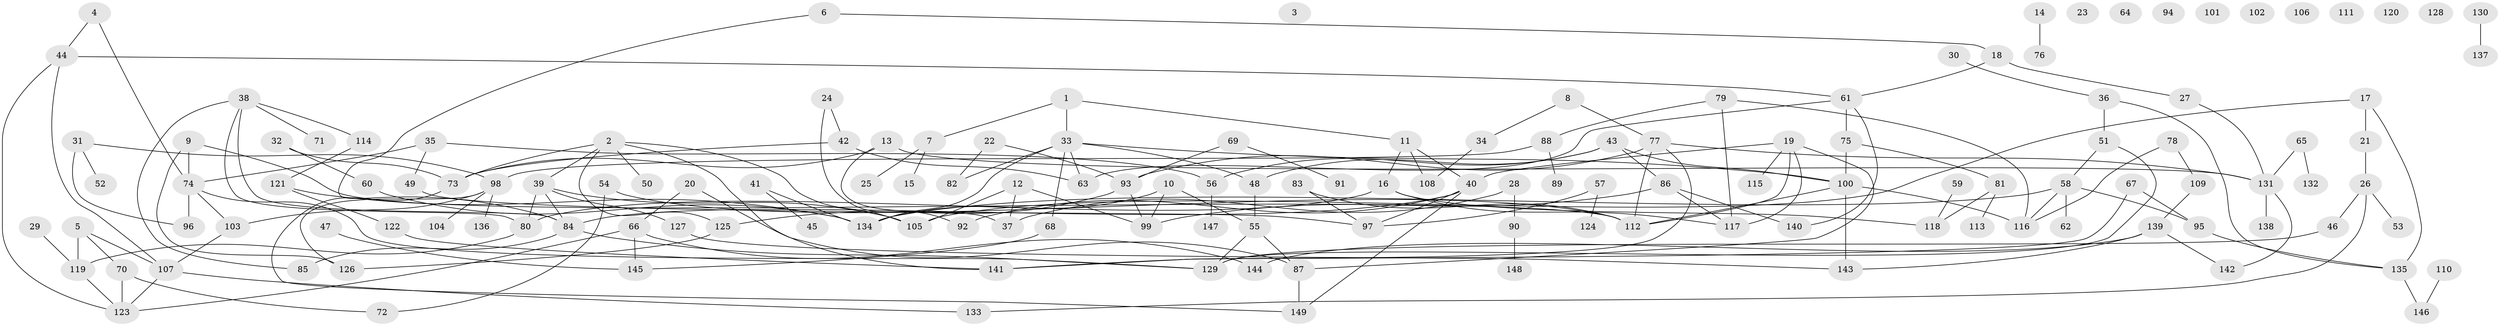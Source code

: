 // Generated by graph-tools (version 1.1) at 2025/25/03/09/25 03:25:14]
// undirected, 149 vertices, 197 edges
graph export_dot {
graph [start="1"]
  node [color=gray90,style=filled];
  1;
  2;
  3;
  4;
  5;
  6;
  7;
  8;
  9;
  10;
  11;
  12;
  13;
  14;
  15;
  16;
  17;
  18;
  19;
  20;
  21;
  22;
  23;
  24;
  25;
  26;
  27;
  28;
  29;
  30;
  31;
  32;
  33;
  34;
  35;
  36;
  37;
  38;
  39;
  40;
  41;
  42;
  43;
  44;
  45;
  46;
  47;
  48;
  49;
  50;
  51;
  52;
  53;
  54;
  55;
  56;
  57;
  58;
  59;
  60;
  61;
  62;
  63;
  64;
  65;
  66;
  67;
  68;
  69;
  70;
  71;
  72;
  73;
  74;
  75;
  76;
  77;
  78;
  79;
  80;
  81;
  82;
  83;
  84;
  85;
  86;
  87;
  88;
  89;
  90;
  91;
  92;
  93;
  94;
  95;
  96;
  97;
  98;
  99;
  100;
  101;
  102;
  103;
  104;
  105;
  106;
  107;
  108;
  109;
  110;
  111;
  112;
  113;
  114;
  115;
  116;
  117;
  118;
  119;
  120;
  121;
  122;
  123;
  124;
  125;
  126;
  127;
  128;
  129;
  130;
  131;
  132;
  133;
  134;
  135;
  136;
  137;
  138;
  139;
  140;
  141;
  142;
  143;
  144;
  145;
  146;
  147;
  148;
  149;
  1 -- 7;
  1 -- 11;
  1 -- 33;
  2 -- 39;
  2 -- 50;
  2 -- 73;
  2 -- 105;
  2 -- 125;
  2 -- 141;
  4 -- 44;
  4 -- 74;
  5 -- 70;
  5 -- 107;
  5 -- 119;
  6 -- 18;
  6 -- 84;
  7 -- 15;
  7 -- 25;
  8 -- 34;
  8 -- 77;
  9 -- 74;
  9 -- 112;
  9 -- 126;
  10 -- 55;
  10 -- 99;
  10 -- 134;
  11 -- 16;
  11 -- 40;
  11 -- 108;
  12 -- 37;
  12 -- 99;
  12 -- 105;
  13 -- 37;
  13 -- 73;
  13 -- 131;
  14 -- 76;
  16 -- 80;
  16 -- 117;
  16 -- 118;
  17 -- 21;
  17 -- 105;
  17 -- 135;
  18 -- 27;
  18 -- 61;
  19 -- 40;
  19 -- 87;
  19 -- 112;
  19 -- 115;
  19 -- 117;
  20 -- 66;
  20 -- 87;
  21 -- 26;
  22 -- 82;
  22 -- 93;
  24 -- 42;
  24 -- 92;
  26 -- 46;
  26 -- 53;
  26 -- 133;
  27 -- 131;
  28 -- 37;
  28 -- 90;
  29 -- 119;
  30 -- 36;
  31 -- 52;
  31 -- 96;
  31 -- 98;
  32 -- 60;
  32 -- 73;
  33 -- 48;
  33 -- 63;
  33 -- 68;
  33 -- 82;
  33 -- 100;
  33 -- 134;
  34 -- 108;
  35 -- 49;
  35 -- 56;
  35 -- 74;
  36 -- 51;
  36 -- 135;
  38 -- 71;
  38 -- 80;
  38 -- 84;
  38 -- 85;
  38 -- 114;
  39 -- 80;
  39 -- 84;
  39 -- 105;
  39 -- 127;
  40 -- 84;
  40 -- 92;
  40 -- 97;
  40 -- 149;
  41 -- 45;
  41 -- 134;
  42 -- 63;
  42 -- 73;
  43 -- 48;
  43 -- 56;
  43 -- 86;
  43 -- 100;
  44 -- 61;
  44 -- 107;
  44 -- 123;
  46 -- 129;
  47 -- 145;
  48 -- 55;
  49 -- 97;
  51 -- 58;
  51 -- 129;
  54 -- 72;
  54 -- 112;
  55 -- 87;
  55 -- 129;
  56 -- 147;
  57 -- 97;
  57 -- 124;
  58 -- 62;
  58 -- 95;
  58 -- 116;
  58 -- 134;
  59 -- 118;
  60 -- 134;
  61 -- 63;
  61 -- 75;
  61 -- 140;
  65 -- 131;
  65 -- 132;
  66 -- 123;
  66 -- 144;
  66 -- 145;
  67 -- 95;
  67 -- 141;
  68 -- 145;
  69 -- 91;
  69 -- 93;
  70 -- 72;
  70 -- 123;
  73 -- 149;
  74 -- 96;
  74 -- 103;
  74 -- 129;
  75 -- 81;
  75 -- 100;
  77 -- 93;
  77 -- 112;
  77 -- 131;
  77 -- 141;
  78 -- 109;
  78 -- 116;
  79 -- 88;
  79 -- 116;
  79 -- 117;
  80 -- 119;
  81 -- 113;
  81 -- 118;
  83 -- 97;
  83 -- 112;
  84 -- 85;
  84 -- 129;
  86 -- 99;
  86 -- 117;
  86 -- 140;
  87 -- 149;
  88 -- 89;
  88 -- 98;
  90 -- 148;
  93 -- 99;
  93 -- 125;
  95 -- 135;
  98 -- 103;
  98 -- 104;
  98 -- 126;
  98 -- 136;
  100 -- 112;
  100 -- 116;
  100 -- 143;
  103 -- 107;
  107 -- 123;
  107 -- 133;
  109 -- 139;
  110 -- 146;
  114 -- 121;
  119 -- 123;
  121 -- 122;
  121 -- 134;
  122 -- 141;
  125 -- 126;
  127 -- 143;
  130 -- 137;
  131 -- 138;
  131 -- 142;
  135 -- 146;
  139 -- 142;
  139 -- 143;
  139 -- 144;
}
